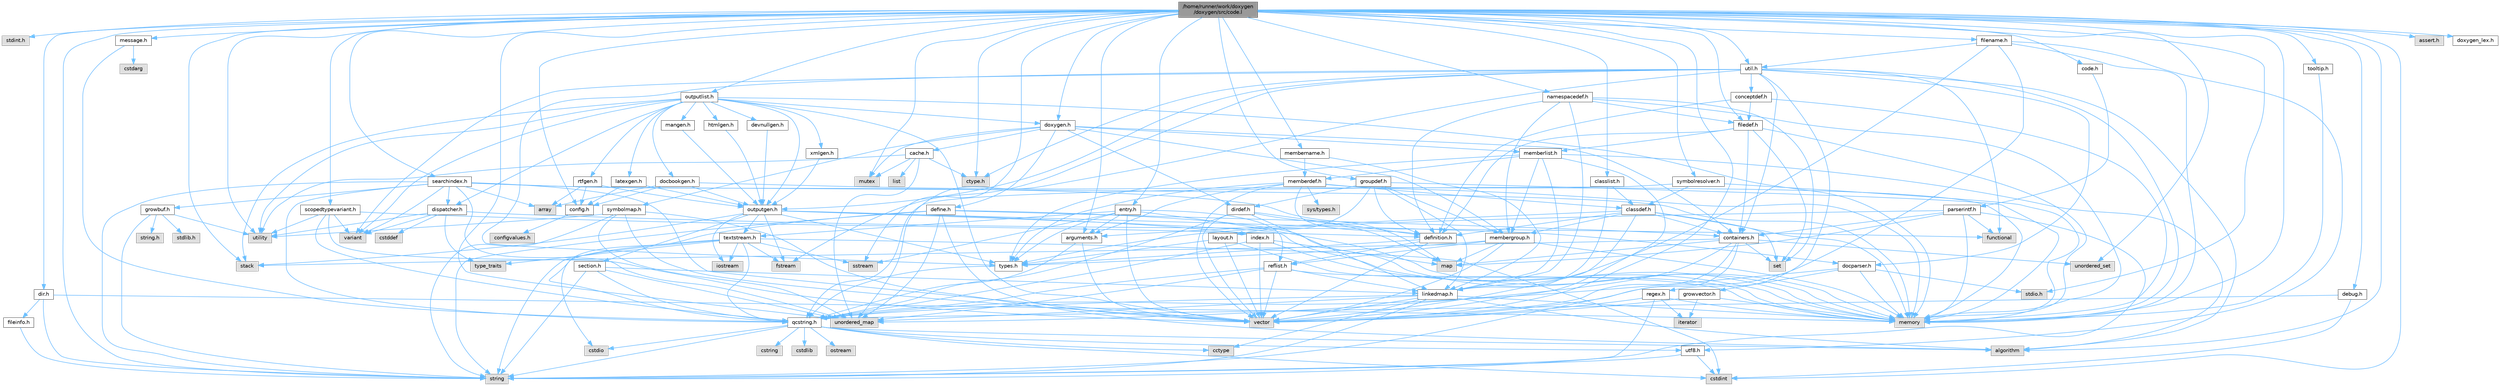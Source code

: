 digraph "/home/runner/work/doxygen/doxygen/src/code.l"
{
 // INTERACTIVE_SVG=YES
 // LATEX_PDF_SIZE
  bgcolor="transparent";
  edge [fontname=Helvetica,fontsize=10,labelfontname=Helvetica,labelfontsize=10];
  node [fontname=Helvetica,fontsize=10,shape=box,height=0.2,width=0.4];
  Node1 [id="Node000001",label="/home/runner/work/doxygen\l/doxygen/src/code.l",height=0.2,width=0.4,color="gray40", fillcolor="grey60", style="filled", fontcolor="black",tooltip=" "];
  Node1 -> Node2 [id="edge1_Node000001_Node000002",color="steelblue1",style="solid",tooltip=" "];
  Node2 [id="Node000002",label="stdint.h",height=0.2,width=0.4,color="grey60", fillcolor="#E0E0E0", style="filled",tooltip=" "];
  Node1 -> Node3 [id="edge2_Node000001_Node000003",color="steelblue1",style="solid",tooltip=" "];
  Node3 [id="Node000003",label="utility",height=0.2,width=0.4,color="grey60", fillcolor="#E0E0E0", style="filled",tooltip=" "];
  Node1 -> Node4 [id="edge3_Node000001_Node000004",color="steelblue1",style="solid",tooltip=" "];
  Node4 [id="Node000004",label="memory",height=0.2,width=0.4,color="grey60", fillcolor="#E0E0E0", style="filled",tooltip=" "];
  Node1 -> Node5 [id="edge4_Node000001_Node000005",color="steelblue1",style="solid",tooltip=" "];
  Node5 [id="Node000005",label="algorithm",height=0.2,width=0.4,color="grey60", fillcolor="#E0E0E0", style="filled",tooltip=" "];
  Node1 -> Node6 [id="edge5_Node000001_Node000006",color="steelblue1",style="solid",tooltip=" "];
  Node6 [id="Node000006",label="unordered_map",height=0.2,width=0.4,color="grey60", fillcolor="#E0E0E0", style="filled",tooltip=" "];
  Node1 -> Node7 [id="edge6_Node000001_Node000007",color="steelblue1",style="solid",tooltip=" "];
  Node7 [id="Node000007",label="unordered_set",height=0.2,width=0.4,color="grey60", fillcolor="#E0E0E0", style="filled",tooltip=" "];
  Node1 -> Node8 [id="edge7_Node000001_Node000008",color="steelblue1",style="solid",tooltip=" "];
  Node8 [id="Node000008",label="stack",height=0.2,width=0.4,color="grey60", fillcolor="#E0E0E0", style="filled",tooltip=" "];
  Node1 -> Node9 [id="edge8_Node000001_Node000009",color="steelblue1",style="solid",tooltip=" "];
  Node9 [id="Node000009",label="vector",height=0.2,width=0.4,color="grey60", fillcolor="#E0E0E0", style="filled",tooltip=" "];
  Node1 -> Node10 [id="edge9_Node000001_Node000010",color="steelblue1",style="solid",tooltip=" "];
  Node10 [id="Node000010",label="string",height=0.2,width=0.4,color="grey60", fillcolor="#E0E0E0", style="filled",tooltip=" "];
  Node1 -> Node11 [id="edge10_Node000001_Node000011",color="steelblue1",style="solid",tooltip=" "];
  Node11 [id="Node000011",label="mutex",height=0.2,width=0.4,color="grey60", fillcolor="#E0E0E0", style="filled",tooltip=" "];
  Node1 -> Node12 [id="edge11_Node000001_Node000012",color="steelblue1",style="solid",tooltip=" "];
  Node12 [id="Node000012",label="sstream",height=0.2,width=0.4,color="grey60", fillcolor="#E0E0E0", style="filled",tooltip=" "];
  Node1 -> Node13 [id="edge12_Node000001_Node000013",color="steelblue1",style="solid",tooltip=" "];
  Node13 [id="Node000013",label="cstdint",height=0.2,width=0.4,color="grey60", fillcolor="#E0E0E0", style="filled",tooltip=" "];
  Node1 -> Node14 [id="edge13_Node000001_Node000014",color="steelblue1",style="solid",tooltip=" "];
  Node14 [id="Node000014",label="stdio.h",height=0.2,width=0.4,color="grey60", fillcolor="#E0E0E0", style="filled",tooltip=" "];
  Node1 -> Node15 [id="edge14_Node000001_Node000015",color="steelblue1",style="solid",tooltip=" "];
  Node15 [id="Node000015",label="assert.h",height=0.2,width=0.4,color="grey60", fillcolor="#E0E0E0", style="filled",tooltip=" "];
  Node1 -> Node16 [id="edge15_Node000001_Node000016",color="steelblue1",style="solid",tooltip=" "];
  Node16 [id="Node000016",label="ctype.h",height=0.2,width=0.4,color="grey60", fillcolor="#E0E0E0", style="filled",tooltip=" "];
  Node1 -> Node17 [id="edge16_Node000001_Node000017",color="steelblue1",style="solid",tooltip=" "];
  Node17 [id="Node000017",label="code.h",height=0.2,width=0.4,color="grey40", fillcolor="white", style="filled",URL="$dd/dd8/code_8h.html",tooltip=" "];
  Node17 -> Node18 [id="edge17_Node000017_Node000018",color="steelblue1",style="solid",tooltip=" "];
  Node18 [id="Node000018",label="parserintf.h",height=0.2,width=0.4,color="grey40", fillcolor="white", style="filled",URL="$da/d55/parserintf_8h.html",tooltip=" "];
  Node18 -> Node19 [id="edge18_Node000018_Node000019",color="steelblue1",style="solid",tooltip=" "];
  Node19 [id="Node000019",label="functional",height=0.2,width=0.4,color="grey60", fillcolor="#E0E0E0", style="filled",tooltip=" "];
  Node18 -> Node4 [id="edge19_Node000018_Node000004",color="steelblue1",style="solid",tooltip=" "];
  Node18 -> Node20 [id="edge20_Node000018_Node000020",color="steelblue1",style="solid",tooltip=" "];
  Node20 [id="Node000020",label="map",height=0.2,width=0.4,color="grey60", fillcolor="#E0E0E0", style="filled",tooltip=" "];
  Node18 -> Node10 [id="edge21_Node000018_Node000010",color="steelblue1",style="solid",tooltip=" "];
  Node18 -> Node21 [id="edge22_Node000018_Node000021",color="steelblue1",style="solid",tooltip=" "];
  Node21 [id="Node000021",label="types.h",height=0.2,width=0.4,color="grey40", fillcolor="white", style="filled",URL="$d9/d49/types_8h.html",tooltip="This file contains a number of basic enums and types."];
  Node21 -> Node22 [id="edge23_Node000021_Node000022",color="steelblue1",style="solid",tooltip=" "];
  Node22 [id="Node000022",label="qcstring.h",height=0.2,width=0.4,color="grey40", fillcolor="white", style="filled",URL="$d7/d5c/qcstring_8h.html",tooltip=" "];
  Node22 -> Node10 [id="edge24_Node000022_Node000010",color="steelblue1",style="solid",tooltip=" "];
  Node22 -> Node5 [id="edge25_Node000022_Node000005",color="steelblue1",style="solid",tooltip=" "];
  Node22 -> Node23 [id="edge26_Node000022_Node000023",color="steelblue1",style="solid",tooltip=" "];
  Node23 [id="Node000023",label="cctype",height=0.2,width=0.4,color="grey60", fillcolor="#E0E0E0", style="filled",tooltip=" "];
  Node22 -> Node24 [id="edge27_Node000022_Node000024",color="steelblue1",style="solid",tooltip=" "];
  Node24 [id="Node000024",label="cstring",height=0.2,width=0.4,color="grey60", fillcolor="#E0E0E0", style="filled",tooltip=" "];
  Node22 -> Node25 [id="edge28_Node000022_Node000025",color="steelblue1",style="solid",tooltip=" "];
  Node25 [id="Node000025",label="cstdio",height=0.2,width=0.4,color="grey60", fillcolor="#E0E0E0", style="filled",tooltip=" "];
  Node22 -> Node26 [id="edge29_Node000022_Node000026",color="steelblue1",style="solid",tooltip=" "];
  Node26 [id="Node000026",label="cstdlib",height=0.2,width=0.4,color="grey60", fillcolor="#E0E0E0", style="filled",tooltip=" "];
  Node22 -> Node13 [id="edge30_Node000022_Node000013",color="steelblue1",style="solid",tooltip=" "];
  Node22 -> Node27 [id="edge31_Node000022_Node000027",color="steelblue1",style="solid",tooltip=" "];
  Node27 [id="Node000027",label="ostream",height=0.2,width=0.4,color="grey60", fillcolor="#E0E0E0", style="filled",tooltip=" "];
  Node22 -> Node28 [id="edge32_Node000022_Node000028",color="steelblue1",style="solid",tooltip=" "];
  Node28 [id="Node000028",label="utf8.h",height=0.2,width=0.4,color="grey40", fillcolor="white", style="filled",URL="$db/d7c/utf8_8h.html",tooltip="Various UTF8 related helper functions."];
  Node28 -> Node13 [id="edge33_Node000028_Node000013",color="steelblue1",style="solid",tooltip=" "];
  Node28 -> Node10 [id="edge34_Node000028_Node000010",color="steelblue1",style="solid",tooltip=" "];
  Node18 -> Node29 [id="edge35_Node000018_Node000029",color="steelblue1",style="solid",tooltip=" "];
  Node29 [id="Node000029",label="containers.h",height=0.2,width=0.4,color="grey40", fillcolor="white", style="filled",URL="$d5/d75/containers_8h.html",tooltip=" "];
  Node29 -> Node9 [id="edge36_Node000029_Node000009",color="steelblue1",style="solid",tooltip=" "];
  Node29 -> Node10 [id="edge37_Node000029_Node000010",color="steelblue1",style="solid",tooltip=" "];
  Node29 -> Node30 [id="edge38_Node000029_Node000030",color="steelblue1",style="solid",tooltip=" "];
  Node30 [id="Node000030",label="set",height=0.2,width=0.4,color="grey60", fillcolor="#E0E0E0", style="filled",tooltip=" "];
  Node29 -> Node20 [id="edge39_Node000029_Node000020",color="steelblue1",style="solid",tooltip=" "];
  Node29 -> Node7 [id="edge40_Node000029_Node000007",color="steelblue1",style="solid",tooltip=" "];
  Node29 -> Node6 [id="edge41_Node000029_Node000006",color="steelblue1",style="solid",tooltip=" "];
  Node29 -> Node8 [id="edge42_Node000029_Node000008",color="steelblue1",style="solid",tooltip=" "];
  Node1 -> Node31 [id="edge43_Node000001_Node000031",color="steelblue1",style="solid",tooltip=" "];
  Node31 [id="Node000031",label="entry.h",height=0.2,width=0.4,color="grey40", fillcolor="white", style="filled",URL="$d1/dc6/entry_8h.html",tooltip=" "];
  Node31 -> Node9 [id="edge44_Node000031_Node000009",color="steelblue1",style="solid",tooltip=" "];
  Node31 -> Node4 [id="edge45_Node000031_Node000004",color="steelblue1",style="solid",tooltip=" "];
  Node31 -> Node12 [id="edge46_Node000031_Node000012",color="steelblue1",style="solid",tooltip=" "];
  Node31 -> Node21 [id="edge47_Node000031_Node000021",color="steelblue1",style="solid",tooltip=" "];
  Node31 -> Node32 [id="edge48_Node000031_Node000032",color="steelblue1",style="solid",tooltip=" "];
  Node32 [id="Node000032",label="arguments.h",height=0.2,width=0.4,color="grey40", fillcolor="white", style="filled",URL="$df/d9b/arguments_8h.html",tooltip=" "];
  Node32 -> Node9 [id="edge49_Node000032_Node000009",color="steelblue1",style="solid",tooltip=" "];
  Node32 -> Node22 [id="edge50_Node000032_Node000022",color="steelblue1",style="solid",tooltip=" "];
  Node31 -> Node33 [id="edge51_Node000031_Node000033",color="steelblue1",style="solid",tooltip=" "];
  Node33 [id="Node000033",label="reflist.h",height=0.2,width=0.4,color="grey40", fillcolor="white", style="filled",URL="$d1/d02/reflist_8h.html",tooltip=" "];
  Node33 -> Node9 [id="edge52_Node000033_Node000009",color="steelblue1",style="solid",tooltip=" "];
  Node33 -> Node6 [id="edge53_Node000033_Node000006",color="steelblue1",style="solid",tooltip=" "];
  Node33 -> Node4 [id="edge54_Node000033_Node000004",color="steelblue1",style="solid",tooltip=" "];
  Node33 -> Node22 [id="edge55_Node000033_Node000022",color="steelblue1",style="solid",tooltip=" "];
  Node33 -> Node34 [id="edge56_Node000033_Node000034",color="steelblue1",style="solid",tooltip=" "];
  Node34 [id="Node000034",label="linkedmap.h",height=0.2,width=0.4,color="grey40", fillcolor="white", style="filled",URL="$da/de1/linkedmap_8h.html",tooltip=" "];
  Node34 -> Node6 [id="edge57_Node000034_Node000006",color="steelblue1",style="solid",tooltip=" "];
  Node34 -> Node9 [id="edge58_Node000034_Node000009",color="steelblue1",style="solid",tooltip=" "];
  Node34 -> Node4 [id="edge59_Node000034_Node000004",color="steelblue1",style="solid",tooltip=" "];
  Node34 -> Node10 [id="edge60_Node000034_Node000010",color="steelblue1",style="solid",tooltip=" "];
  Node34 -> Node5 [id="edge61_Node000034_Node000005",color="steelblue1",style="solid",tooltip=" "];
  Node34 -> Node23 [id="edge62_Node000034_Node000023",color="steelblue1",style="solid",tooltip=" "];
  Node34 -> Node22 [id="edge63_Node000034_Node000022",color="steelblue1",style="solid",tooltip=" "];
  Node31 -> Node35 [id="edge64_Node000031_Node000035",color="steelblue1",style="solid",tooltip=" "];
  Node35 [id="Node000035",label="textstream.h",height=0.2,width=0.4,color="grey40", fillcolor="white", style="filled",URL="$d4/d7d/textstream_8h.html",tooltip=" "];
  Node35 -> Node10 [id="edge65_Node000035_Node000010",color="steelblue1",style="solid",tooltip=" "];
  Node35 -> Node36 [id="edge66_Node000035_Node000036",color="steelblue1",style="solid",tooltip=" "];
  Node36 [id="Node000036",label="iostream",height=0.2,width=0.4,color="grey60", fillcolor="#E0E0E0", style="filled",tooltip=" "];
  Node35 -> Node12 [id="edge67_Node000035_Node000012",color="steelblue1",style="solid",tooltip=" "];
  Node35 -> Node13 [id="edge68_Node000035_Node000013",color="steelblue1",style="solid",tooltip=" "];
  Node35 -> Node25 [id="edge69_Node000035_Node000025",color="steelblue1",style="solid",tooltip=" "];
  Node35 -> Node37 [id="edge70_Node000035_Node000037",color="steelblue1",style="solid",tooltip=" "];
  Node37 [id="Node000037",label="fstream",height=0.2,width=0.4,color="grey60", fillcolor="#E0E0E0", style="filled",tooltip=" "];
  Node35 -> Node38 [id="edge71_Node000035_Node000038",color="steelblue1",style="solid",tooltip=" "];
  Node38 [id="Node000038",label="type_traits",height=0.2,width=0.4,color="grey60", fillcolor="#E0E0E0", style="filled",tooltip=" "];
  Node35 -> Node22 [id="edge72_Node000035_Node000022",color="steelblue1",style="solid",tooltip=" "];
  Node1 -> Node39 [id="edge73_Node000001_Node000039",color="steelblue1",style="solid",tooltip=" "];
  Node39 [id="Node000039",label="doxygen.h",height=0.2,width=0.4,color="grey40", fillcolor="white", style="filled",URL="$d1/da1/doxygen_8h.html",tooltip=" "];
  Node39 -> Node11 [id="edge74_Node000039_Node000011",color="steelblue1",style="solid",tooltip=" "];
  Node39 -> Node29 [id="edge75_Node000039_Node000029",color="steelblue1",style="solid",tooltip=" "];
  Node39 -> Node40 [id="edge76_Node000039_Node000040",color="steelblue1",style="solid",tooltip=" "];
  Node40 [id="Node000040",label="membergroup.h",height=0.2,width=0.4,color="grey40", fillcolor="white", style="filled",URL="$d9/d11/membergroup_8h.html",tooltip=" "];
  Node40 -> Node9 [id="edge77_Node000040_Node000009",color="steelblue1",style="solid",tooltip=" "];
  Node40 -> Node20 [id="edge78_Node000040_Node000020",color="steelblue1",style="solid",tooltip=" "];
  Node40 -> Node4 [id="edge79_Node000040_Node000004",color="steelblue1",style="solid",tooltip=" "];
  Node40 -> Node21 [id="edge80_Node000040_Node000021",color="steelblue1",style="solid",tooltip=" "];
  Node40 -> Node33 [id="edge81_Node000040_Node000033",color="steelblue1",style="solid",tooltip=" "];
  Node39 -> Node41 [id="edge82_Node000039_Node000041",color="steelblue1",style="solid",tooltip=" "];
  Node41 [id="Node000041",label="dirdef.h",height=0.2,width=0.4,color="grey40", fillcolor="white", style="filled",URL="$d6/d15/dirdef_8h.html",tooltip=" "];
  Node41 -> Node9 [id="edge83_Node000041_Node000009",color="steelblue1",style="solid",tooltip=" "];
  Node41 -> Node20 [id="edge84_Node000041_Node000020",color="steelblue1",style="solid",tooltip=" "];
  Node41 -> Node22 [id="edge85_Node000041_Node000022",color="steelblue1",style="solid",tooltip=" "];
  Node41 -> Node34 [id="edge86_Node000041_Node000034",color="steelblue1",style="solid",tooltip=" "];
  Node41 -> Node42 [id="edge87_Node000041_Node000042",color="steelblue1",style="solid",tooltip=" "];
  Node42 [id="Node000042",label="definition.h",height=0.2,width=0.4,color="grey40", fillcolor="white", style="filled",URL="$df/da1/definition_8h.html",tooltip=" "];
  Node42 -> Node9 [id="edge88_Node000042_Node000009",color="steelblue1",style="solid",tooltip=" "];
  Node42 -> Node21 [id="edge89_Node000042_Node000021",color="steelblue1",style="solid",tooltip=" "];
  Node42 -> Node33 [id="edge90_Node000042_Node000033",color="steelblue1",style="solid",tooltip=" "];
  Node39 -> Node43 [id="edge91_Node000039_Node000043",color="steelblue1",style="solid",tooltip=" "];
  Node43 [id="Node000043",label="memberlist.h",height=0.2,width=0.4,color="grey40", fillcolor="white", style="filled",URL="$dd/d78/memberlist_8h.html",tooltip=" "];
  Node43 -> Node9 [id="edge92_Node000043_Node000009",color="steelblue1",style="solid",tooltip=" "];
  Node43 -> Node5 [id="edge93_Node000043_Node000005",color="steelblue1",style="solid",tooltip=" "];
  Node43 -> Node44 [id="edge94_Node000043_Node000044",color="steelblue1",style="solid",tooltip=" "];
  Node44 [id="Node000044",label="memberdef.h",height=0.2,width=0.4,color="grey40", fillcolor="white", style="filled",URL="$d4/d46/memberdef_8h.html",tooltip=" "];
  Node44 -> Node9 [id="edge95_Node000044_Node000009",color="steelblue1",style="solid",tooltip=" "];
  Node44 -> Node4 [id="edge96_Node000044_Node000004",color="steelblue1",style="solid",tooltip=" "];
  Node44 -> Node45 [id="edge97_Node000044_Node000045",color="steelblue1",style="solid",tooltip=" "];
  Node45 [id="Node000045",label="sys/types.h",height=0.2,width=0.4,color="grey60", fillcolor="#E0E0E0", style="filled",tooltip=" "];
  Node44 -> Node21 [id="edge98_Node000044_Node000021",color="steelblue1",style="solid",tooltip=" "];
  Node44 -> Node42 [id="edge99_Node000044_Node000042",color="steelblue1",style="solid",tooltip=" "];
  Node44 -> Node32 [id="edge100_Node000044_Node000032",color="steelblue1",style="solid",tooltip=" "];
  Node44 -> Node46 [id="edge101_Node000044_Node000046",color="steelblue1",style="solid",tooltip=" "];
  Node46 [id="Node000046",label="classdef.h",height=0.2,width=0.4,color="grey40", fillcolor="white", style="filled",URL="$d1/da6/classdef_8h.html",tooltip=" "];
  Node46 -> Node4 [id="edge102_Node000046_Node000004",color="steelblue1",style="solid",tooltip=" "];
  Node46 -> Node9 [id="edge103_Node000046_Node000009",color="steelblue1",style="solid",tooltip=" "];
  Node46 -> Node30 [id="edge104_Node000046_Node000030",color="steelblue1",style="solid",tooltip=" "];
  Node46 -> Node29 [id="edge105_Node000046_Node000029",color="steelblue1",style="solid",tooltip=" "];
  Node46 -> Node42 [id="edge106_Node000046_Node000042",color="steelblue1",style="solid",tooltip=" "];
  Node46 -> Node32 [id="edge107_Node000046_Node000032",color="steelblue1",style="solid",tooltip=" "];
  Node46 -> Node40 [id="edge108_Node000046_Node000040",color="steelblue1",style="solid",tooltip=" "];
  Node43 -> Node34 [id="edge109_Node000043_Node000034",color="steelblue1",style="solid",tooltip=" "];
  Node43 -> Node21 [id="edge110_Node000043_Node000021",color="steelblue1",style="solid",tooltip=" "];
  Node43 -> Node40 [id="edge111_Node000043_Node000040",color="steelblue1",style="solid",tooltip=" "];
  Node39 -> Node47 [id="edge112_Node000039_Node000047",color="steelblue1",style="solid",tooltip=" "];
  Node47 [id="Node000047",label="define.h",height=0.2,width=0.4,color="grey40", fillcolor="white", style="filled",URL="$df/d67/define_8h.html",tooltip=" "];
  Node47 -> Node9 [id="edge113_Node000047_Node000009",color="steelblue1",style="solid",tooltip=" "];
  Node47 -> Node4 [id="edge114_Node000047_Node000004",color="steelblue1",style="solid",tooltip=" "];
  Node47 -> Node10 [id="edge115_Node000047_Node000010",color="steelblue1",style="solid",tooltip=" "];
  Node47 -> Node6 [id="edge116_Node000047_Node000006",color="steelblue1",style="solid",tooltip=" "];
  Node47 -> Node22 [id="edge117_Node000047_Node000022",color="steelblue1",style="solid",tooltip=" "];
  Node47 -> Node29 [id="edge118_Node000047_Node000029",color="steelblue1",style="solid",tooltip=" "];
  Node39 -> Node48 [id="edge119_Node000039_Node000048",color="steelblue1",style="solid",tooltip=" "];
  Node48 [id="Node000048",label="cache.h",height=0.2,width=0.4,color="grey40", fillcolor="white", style="filled",URL="$d3/d26/cache_8h.html",tooltip=" "];
  Node48 -> Node49 [id="edge120_Node000048_Node000049",color="steelblue1",style="solid",tooltip=" "];
  Node49 [id="Node000049",label="list",height=0.2,width=0.4,color="grey60", fillcolor="#E0E0E0", style="filled",tooltip=" "];
  Node48 -> Node6 [id="edge121_Node000048_Node000006",color="steelblue1",style="solid",tooltip=" "];
  Node48 -> Node11 [id="edge122_Node000048_Node000011",color="steelblue1",style="solid",tooltip=" "];
  Node48 -> Node3 [id="edge123_Node000048_Node000003",color="steelblue1",style="solid",tooltip=" "];
  Node48 -> Node16 [id="edge124_Node000048_Node000016",color="steelblue1",style="solid",tooltip=" "];
  Node39 -> Node50 [id="edge125_Node000039_Node000050",color="steelblue1",style="solid",tooltip=" "];
  Node50 [id="Node000050",label="symbolmap.h",height=0.2,width=0.4,color="grey40", fillcolor="white", style="filled",URL="$d7/ddd/symbolmap_8h.html",tooltip=" "];
  Node50 -> Node5 [id="edge126_Node000050_Node000005",color="steelblue1",style="solid",tooltip=" "];
  Node50 -> Node6 [id="edge127_Node000050_Node000006",color="steelblue1",style="solid",tooltip=" "];
  Node50 -> Node9 [id="edge128_Node000050_Node000009",color="steelblue1",style="solid",tooltip=" "];
  Node50 -> Node10 [id="edge129_Node000050_Node000010",color="steelblue1",style="solid",tooltip=" "];
  Node50 -> Node3 [id="edge130_Node000050_Node000003",color="steelblue1",style="solid",tooltip=" "];
  Node1 -> Node51 [id="edge131_Node000001_Node000051",color="steelblue1",style="solid",tooltip=" "];
  Node51 [id="Node000051",label="message.h",height=0.2,width=0.4,color="grey40", fillcolor="white", style="filled",URL="$d2/d0d/message_8h.html",tooltip=" "];
  Node51 -> Node52 [id="edge132_Node000051_Node000052",color="steelblue1",style="solid",tooltip=" "];
  Node52 [id="Node000052",label="cstdarg",height=0.2,width=0.4,color="grey60", fillcolor="#E0E0E0", style="filled",tooltip=" "];
  Node51 -> Node22 [id="edge133_Node000051_Node000022",color="steelblue1",style="solid",tooltip=" "];
  Node1 -> Node53 [id="edge134_Node000001_Node000053",color="steelblue1",style="solid",tooltip=" "];
  Node53 [id="Node000053",label="outputlist.h",height=0.2,width=0.4,color="grey40", fillcolor="white", style="filled",URL="$d2/db9/outputlist_8h.html",tooltip=" "];
  Node53 -> Node3 [id="edge135_Node000053_Node000003",color="steelblue1",style="solid",tooltip=" "];
  Node53 -> Node9 [id="edge136_Node000053_Node000009",color="steelblue1",style="solid",tooltip=" "];
  Node53 -> Node4 [id="edge137_Node000053_Node000004",color="steelblue1",style="solid",tooltip=" "];
  Node53 -> Node54 [id="edge138_Node000053_Node000054",color="steelblue1",style="solid",tooltip=" "];
  Node54 [id="Node000054",label="variant",height=0.2,width=0.4,color="grey60", fillcolor="#E0E0E0", style="filled",tooltip=" "];
  Node53 -> Node8 [id="edge139_Node000053_Node000008",color="steelblue1",style="solid",tooltip=" "];
  Node53 -> Node55 [id="edge140_Node000053_Node000055",color="steelblue1",style="solid",tooltip=" "];
  Node55 [id="Node000055",label="outputgen.h",height=0.2,width=0.4,color="grey40", fillcolor="white", style="filled",URL="$df/d06/outputgen_8h.html",tooltip=" "];
  Node55 -> Node4 [id="edge141_Node000055_Node000004",color="steelblue1",style="solid",tooltip=" "];
  Node55 -> Node8 [id="edge142_Node000055_Node000008",color="steelblue1",style="solid",tooltip=" "];
  Node55 -> Node36 [id="edge143_Node000055_Node000036",color="steelblue1",style="solid",tooltip=" "];
  Node55 -> Node37 [id="edge144_Node000055_Node000037",color="steelblue1",style="solid",tooltip=" "];
  Node55 -> Node21 [id="edge145_Node000055_Node000021",color="steelblue1",style="solid",tooltip=" "];
  Node55 -> Node56 [id="edge146_Node000055_Node000056",color="steelblue1",style="solid",tooltip=" "];
  Node56 [id="Node000056",label="index.h",height=0.2,width=0.4,color="grey40", fillcolor="white", style="filled",URL="$d1/db5/index_8h.html",tooltip=" "];
  Node56 -> Node4 [id="edge147_Node000056_Node000004",color="steelblue1",style="solid",tooltip=" "];
  Node56 -> Node9 [id="edge148_Node000056_Node000009",color="steelblue1",style="solid",tooltip=" "];
  Node56 -> Node20 [id="edge149_Node000056_Node000020",color="steelblue1",style="solid",tooltip=" "];
  Node56 -> Node22 [id="edge150_Node000056_Node000022",color="steelblue1",style="solid",tooltip=" "];
  Node55 -> Node57 [id="edge151_Node000055_Node000057",color="steelblue1",style="solid",tooltip=" "];
  Node57 [id="Node000057",label="section.h",height=0.2,width=0.4,color="grey40", fillcolor="white", style="filled",URL="$d1/d2a/section_8h.html",tooltip=" "];
  Node57 -> Node10 [id="edge152_Node000057_Node000010",color="steelblue1",style="solid",tooltip=" "];
  Node57 -> Node6 [id="edge153_Node000057_Node000006",color="steelblue1",style="solid",tooltip=" "];
  Node57 -> Node22 [id="edge154_Node000057_Node000022",color="steelblue1",style="solid",tooltip=" "];
  Node57 -> Node34 [id="edge155_Node000057_Node000034",color="steelblue1",style="solid",tooltip=" "];
  Node55 -> Node35 [id="edge156_Node000055_Node000035",color="steelblue1",style="solid",tooltip=" "];
  Node55 -> Node58 [id="edge157_Node000055_Node000058",color="steelblue1",style="solid",tooltip=" "];
  Node58 [id="Node000058",label="docparser.h",height=0.2,width=0.4,color="grey40", fillcolor="white", style="filled",URL="$de/d9c/docparser_8h.html",tooltip=" "];
  Node58 -> Node14 [id="edge158_Node000058_Node000014",color="steelblue1",style="solid",tooltip=" "];
  Node58 -> Node4 [id="edge159_Node000058_Node000004",color="steelblue1",style="solid",tooltip=" "];
  Node58 -> Node22 [id="edge160_Node000058_Node000022",color="steelblue1",style="solid",tooltip=" "];
  Node58 -> Node59 [id="edge161_Node000058_Node000059",color="steelblue1",style="solid",tooltip=" "];
  Node59 [id="Node000059",label="growvector.h",height=0.2,width=0.4,color="grey40", fillcolor="white", style="filled",URL="$d7/d50/growvector_8h.html",tooltip=" "];
  Node59 -> Node9 [id="edge162_Node000059_Node000009",color="steelblue1",style="solid",tooltip=" "];
  Node59 -> Node4 [id="edge163_Node000059_Node000004",color="steelblue1",style="solid",tooltip=" "];
  Node59 -> Node60 [id="edge164_Node000059_Node000060",color="steelblue1",style="solid",tooltip=" "];
  Node60 [id="Node000060",label="iterator",height=0.2,width=0.4,color="grey60", fillcolor="#E0E0E0", style="filled",tooltip=" "];
  Node53 -> Node39 [id="edge165_Node000053_Node000039",color="steelblue1",style="solid",tooltip=" "];
  Node53 -> Node61 [id="edge166_Node000053_Node000061",color="steelblue1",style="solid",tooltip=" "];
  Node61 [id="Node000061",label="dispatcher.h",height=0.2,width=0.4,color="grey40", fillcolor="white", style="filled",URL="$da/d73/dispatcher_8h.html",tooltip=" "];
  Node61 -> Node62 [id="edge167_Node000061_Node000062",color="steelblue1",style="solid",tooltip=" "];
  Node62 [id="Node000062",label="cstddef",height=0.2,width=0.4,color="grey60", fillcolor="#E0E0E0", style="filled",tooltip=" "];
  Node61 -> Node3 [id="edge168_Node000061_Node000003",color="steelblue1",style="solid",tooltip=" "];
  Node61 -> Node19 [id="edge169_Node000061_Node000019",color="steelblue1",style="solid",tooltip=" "];
  Node61 -> Node54 [id="edge170_Node000061_Node000054",color="steelblue1",style="solid",tooltip=" "];
  Node61 -> Node38 [id="edge171_Node000061_Node000038",color="steelblue1",style="solid",tooltip=" "];
  Node53 -> Node63 [id="edge172_Node000053_Node000063",color="steelblue1",style="solid",tooltip=" "];
  Node63 [id="Node000063",label="htmlgen.h",height=0.2,width=0.4,color="grey40", fillcolor="white", style="filled",URL="$d8/d56/htmlgen_8h.html",tooltip=" "];
  Node63 -> Node55 [id="edge173_Node000063_Node000055",color="steelblue1",style="solid",tooltip=" "];
  Node53 -> Node64 [id="edge174_Node000053_Node000064",color="steelblue1",style="solid",tooltip=" "];
  Node64 [id="Node000064",label="latexgen.h",height=0.2,width=0.4,color="grey40", fillcolor="white", style="filled",URL="$d6/d9c/latexgen_8h.html",tooltip=" "];
  Node64 -> Node65 [id="edge175_Node000064_Node000065",color="steelblue1",style="solid",tooltip=" "];
  Node65 [id="Node000065",label="config.h",height=0.2,width=0.4,color="grey40", fillcolor="white", style="filled",URL="$db/d16/config_8h.html",tooltip=" "];
  Node65 -> Node66 [id="edge176_Node000065_Node000066",color="steelblue1",style="solid",tooltip=" "];
  Node66 [id="Node000066",label="configvalues.h",height=0.2,width=0.4,color="grey60", fillcolor="#E0E0E0", style="filled",tooltip=" "];
  Node64 -> Node55 [id="edge177_Node000064_Node000055",color="steelblue1",style="solid",tooltip=" "];
  Node53 -> Node67 [id="edge178_Node000053_Node000067",color="steelblue1",style="solid",tooltip=" "];
  Node67 [id="Node000067",label="rtfgen.h",height=0.2,width=0.4,color="grey40", fillcolor="white", style="filled",URL="$d4/daa/rtfgen_8h.html",tooltip=" "];
  Node67 -> Node68 [id="edge179_Node000067_Node000068",color="steelblue1",style="solid",tooltip=" "];
  Node68 [id="Node000068",label="array",height=0.2,width=0.4,color="grey60", fillcolor="#E0E0E0", style="filled",tooltip=" "];
  Node67 -> Node65 [id="edge180_Node000067_Node000065",color="steelblue1",style="solid",tooltip=" "];
  Node67 -> Node55 [id="edge181_Node000067_Node000055",color="steelblue1",style="solid",tooltip=" "];
  Node53 -> Node69 [id="edge182_Node000053_Node000069",color="steelblue1",style="solid",tooltip=" "];
  Node69 [id="Node000069",label="mangen.h",height=0.2,width=0.4,color="grey40", fillcolor="white", style="filled",URL="$da/dc0/mangen_8h.html",tooltip=" "];
  Node69 -> Node55 [id="edge183_Node000069_Node000055",color="steelblue1",style="solid",tooltip=" "];
  Node53 -> Node70 [id="edge184_Node000053_Node000070",color="steelblue1",style="solid",tooltip=" "];
  Node70 [id="Node000070",label="docbookgen.h",height=0.2,width=0.4,color="grey40", fillcolor="white", style="filled",URL="$de/dea/docbookgen_8h.html",tooltip=" "];
  Node70 -> Node4 [id="edge185_Node000070_Node000004",color="steelblue1",style="solid",tooltip=" "];
  Node70 -> Node68 [id="edge186_Node000070_Node000068",color="steelblue1",style="solid",tooltip=" "];
  Node70 -> Node65 [id="edge187_Node000070_Node000065",color="steelblue1",style="solid",tooltip=" "];
  Node70 -> Node55 [id="edge188_Node000070_Node000055",color="steelblue1",style="solid",tooltip=" "];
  Node53 -> Node71 [id="edge189_Node000053_Node000071",color="steelblue1",style="solid",tooltip=" "];
  Node71 [id="Node000071",label="xmlgen.h",height=0.2,width=0.4,color="grey40", fillcolor="white", style="filled",URL="$d9/d67/xmlgen_8h.html",tooltip=" "];
  Node71 -> Node55 [id="edge190_Node000071_Node000055",color="steelblue1",style="solid",tooltip=" "];
  Node53 -> Node72 [id="edge191_Node000053_Node000072",color="steelblue1",style="solid",tooltip=" "];
  Node72 [id="Node000072",label="devnullgen.h",height=0.2,width=0.4,color="grey40", fillcolor="white", style="filled",URL="$d8/de5/devnullgen_8h.html",tooltip=" "];
  Node72 -> Node55 [id="edge192_Node000072_Node000055",color="steelblue1",style="solid",tooltip=" "];
  Node1 -> Node73 [id="edge193_Node000001_Node000073",color="steelblue1",style="solid",tooltip=" "];
  Node73 [id="Node000073",label="util.h",height=0.2,width=0.4,color="grey40", fillcolor="white", style="filled",URL="$d8/d3c/util_8h.html",tooltip="A bunch of utility functions."];
  Node73 -> Node4 [id="edge194_Node000073_Node000004",color="steelblue1",style="solid",tooltip=" "];
  Node73 -> Node6 [id="edge195_Node000073_Node000006",color="steelblue1",style="solid",tooltip=" "];
  Node73 -> Node5 [id="edge196_Node000073_Node000005",color="steelblue1",style="solid",tooltip=" "];
  Node73 -> Node19 [id="edge197_Node000073_Node000019",color="steelblue1",style="solid",tooltip=" "];
  Node73 -> Node37 [id="edge198_Node000073_Node000037",color="steelblue1",style="solid",tooltip=" "];
  Node73 -> Node54 [id="edge199_Node000073_Node000054",color="steelblue1",style="solid",tooltip=" "];
  Node73 -> Node16 [id="edge200_Node000073_Node000016",color="steelblue1",style="solid",tooltip=" "];
  Node73 -> Node21 [id="edge201_Node000073_Node000021",color="steelblue1",style="solid",tooltip=" "];
  Node73 -> Node58 [id="edge202_Node000073_Node000058",color="steelblue1",style="solid",tooltip=" "];
  Node73 -> Node29 [id="edge203_Node000073_Node000029",color="steelblue1",style="solid",tooltip=" "];
  Node73 -> Node55 [id="edge204_Node000073_Node000055",color="steelblue1",style="solid",tooltip=" "];
  Node73 -> Node74 [id="edge205_Node000073_Node000074",color="steelblue1",style="solid",tooltip=" "];
  Node74 [id="Node000074",label="regex.h",height=0.2,width=0.4,color="grey40", fillcolor="white", style="filled",URL="$d1/d21/regex_8h.html",tooltip=" "];
  Node74 -> Node4 [id="edge206_Node000074_Node000004",color="steelblue1",style="solid",tooltip=" "];
  Node74 -> Node10 [id="edge207_Node000074_Node000010",color="steelblue1",style="solid",tooltip=" "];
  Node74 -> Node9 [id="edge208_Node000074_Node000009",color="steelblue1",style="solid",tooltip=" "];
  Node74 -> Node60 [id="edge209_Node000074_Node000060",color="steelblue1",style="solid",tooltip=" "];
  Node73 -> Node75 [id="edge210_Node000073_Node000075",color="steelblue1",style="solid",tooltip=" "];
  Node75 [id="Node000075",label="conceptdef.h",height=0.2,width=0.4,color="grey40", fillcolor="white", style="filled",URL="$da/df1/conceptdef_8h.html",tooltip=" "];
  Node75 -> Node4 [id="edge211_Node000075_Node000004",color="steelblue1",style="solid",tooltip=" "];
  Node75 -> Node42 [id="edge212_Node000075_Node000042",color="steelblue1",style="solid",tooltip=" "];
  Node75 -> Node76 [id="edge213_Node000075_Node000076",color="steelblue1",style="solid",tooltip=" "];
  Node76 [id="Node000076",label="filedef.h",height=0.2,width=0.4,color="grey40", fillcolor="white", style="filled",URL="$d4/d3a/filedef_8h.html",tooltip=" "];
  Node76 -> Node4 [id="edge214_Node000076_Node000004",color="steelblue1",style="solid",tooltip=" "];
  Node76 -> Node30 [id="edge215_Node000076_Node000030",color="steelblue1",style="solid",tooltip=" "];
  Node76 -> Node42 [id="edge216_Node000076_Node000042",color="steelblue1",style="solid",tooltip=" "];
  Node76 -> Node43 [id="edge217_Node000076_Node000043",color="steelblue1",style="solid",tooltip=" "];
  Node76 -> Node29 [id="edge218_Node000076_Node000029",color="steelblue1",style="solid",tooltip=" "];
  Node1 -> Node77 [id="edge219_Node000001_Node000077",color="steelblue1",style="solid",tooltip=" "];
  Node77 [id="Node000077",label="membername.h",height=0.2,width=0.4,color="grey40", fillcolor="white", style="filled",URL="$d7/dfc/membername_8h.html",tooltip=" "];
  Node77 -> Node44 [id="edge220_Node000077_Node000044",color="steelblue1",style="solid",tooltip=" "];
  Node77 -> Node34 [id="edge221_Node000077_Node000034",color="steelblue1",style="solid",tooltip=" "];
  Node1 -> Node78 [id="edge222_Node000001_Node000078",color="steelblue1",style="solid",tooltip=" "];
  Node78 [id="Node000078",label="searchindex.h",height=0.2,width=0.4,color="grey40", fillcolor="white", style="filled",URL="$de/d07/searchindex_8h.html",tooltip="Web server based search engine."];
  Node78 -> Node4 [id="edge223_Node000078_Node000004",color="steelblue1",style="solid",tooltip=" "];
  Node78 -> Node9 [id="edge224_Node000078_Node000009",color="steelblue1",style="solid",tooltip=" "];
  Node78 -> Node20 [id="edge225_Node000078_Node000020",color="steelblue1",style="solid",tooltip=" "];
  Node78 -> Node6 [id="edge226_Node000078_Node000006",color="steelblue1",style="solid",tooltip=" "];
  Node78 -> Node10 [id="edge227_Node000078_Node000010",color="steelblue1",style="solid",tooltip=" "];
  Node78 -> Node68 [id="edge228_Node000078_Node000068",color="steelblue1",style="solid",tooltip=" "];
  Node78 -> Node54 [id="edge229_Node000078_Node000054",color="steelblue1",style="solid",tooltip=" "];
  Node78 -> Node22 [id="edge230_Node000078_Node000022",color="steelblue1",style="solid",tooltip=" "];
  Node78 -> Node79 [id="edge231_Node000078_Node000079",color="steelblue1",style="solid",tooltip=" "];
  Node79 [id="Node000079",label="growbuf.h",height=0.2,width=0.4,color="grey40", fillcolor="white", style="filled",URL="$dd/d72/growbuf_8h.html",tooltip=" "];
  Node79 -> Node3 [id="edge232_Node000079_Node000003",color="steelblue1",style="solid",tooltip=" "];
  Node79 -> Node80 [id="edge233_Node000079_Node000080",color="steelblue1",style="solid",tooltip=" "];
  Node80 [id="Node000080",label="stdlib.h",height=0.2,width=0.4,color="grey60", fillcolor="#E0E0E0", style="filled",tooltip=" "];
  Node79 -> Node81 [id="edge234_Node000079_Node000081",color="steelblue1",style="solid",tooltip=" "];
  Node81 [id="Node000081",label="string.h",height=0.2,width=0.4,color="grey60", fillcolor="#E0E0E0", style="filled",tooltip=" "];
  Node79 -> Node10 [id="edge235_Node000079_Node000010",color="steelblue1",style="solid",tooltip=" "];
  Node78 -> Node61 [id="edge236_Node000078_Node000061",color="steelblue1",style="solid",tooltip=" "];
  Node1 -> Node32 [id="edge237_Node000001_Node000032",color="steelblue1",style="solid",tooltip=" "];
  Node1 -> Node65 [id="edge238_Node000001_Node000065",color="steelblue1",style="solid",tooltip=" "];
  Node1 -> Node82 [id="edge239_Node000001_Node000082",color="steelblue1",style="solid",tooltip=" "];
  Node82 [id="Node000082",label="groupdef.h",height=0.2,width=0.4,color="grey40", fillcolor="white", style="filled",URL="$d1/de6/groupdef_8h.html",tooltip=" "];
  Node82 -> Node4 [id="edge240_Node000082_Node000004",color="steelblue1",style="solid",tooltip=" "];
  Node82 -> Node42 [id="edge241_Node000082_Node000042",color="steelblue1",style="solid",tooltip=" "];
  Node82 -> Node41 [id="edge242_Node000082_Node000041",color="steelblue1",style="solid",tooltip=" "];
  Node82 -> Node83 [id="edge243_Node000082_Node000083",color="steelblue1",style="solid",tooltip=" "];
  Node83 [id="Node000083",label="layout.h",height=0.2,width=0.4,color="grey40", fillcolor="white", style="filled",URL="$db/d51/layout_8h.html",tooltip=" "];
  Node83 -> Node4 [id="edge244_Node000083_Node000004",color="steelblue1",style="solid",tooltip=" "];
  Node83 -> Node9 [id="edge245_Node000083_Node000009",color="steelblue1",style="solid",tooltip=" "];
  Node83 -> Node21 [id="edge246_Node000083_Node000021",color="steelblue1",style="solid",tooltip=" "];
  Node82 -> Node40 [id="edge247_Node000082_Node000040",color="steelblue1",style="solid",tooltip=" "];
  Node82 -> Node34 [id="edge248_Node000082_Node000034",color="steelblue1",style="solid",tooltip=" "];
  Node1 -> Node84 [id="edge249_Node000001_Node000084",color="steelblue1",style="solid",tooltip=" "];
  Node84 [id="Node000084",label="classlist.h",height=0.2,width=0.4,color="grey40", fillcolor="white", style="filled",URL="$d2/df8/classlist_8h.html",tooltip=" "];
  Node84 -> Node34 [id="edge250_Node000084_Node000034",color="steelblue1",style="solid",tooltip=" "];
  Node84 -> Node46 [id="edge251_Node000084_Node000046",color="steelblue1",style="solid",tooltip=" "];
  Node1 -> Node76 [id="edge252_Node000001_Node000076",color="steelblue1",style="solid",tooltip=" "];
  Node1 -> Node85 [id="edge253_Node000001_Node000085",color="steelblue1",style="solid",tooltip=" "];
  Node85 [id="Node000085",label="filename.h",height=0.2,width=0.4,color="grey40", fillcolor="white", style="filled",URL="$dc/dd6/filename_8h.html",tooltip=" "];
  Node85 -> Node4 [id="edge254_Node000085_Node000004",color="steelblue1",style="solid",tooltip=" "];
  Node85 -> Node9 [id="edge255_Node000085_Node000009",color="steelblue1",style="solid",tooltip=" "];
  Node85 -> Node34 [id="edge256_Node000085_Node000034",color="steelblue1",style="solid",tooltip=" "];
  Node85 -> Node28 [id="edge257_Node000085_Node000028",color="steelblue1",style="solid",tooltip=" "];
  Node85 -> Node73 [id="edge258_Node000085_Node000073",color="steelblue1",style="solid",tooltip=" "];
  Node1 -> Node86 [id="edge259_Node000001_Node000086",color="steelblue1",style="solid",tooltip=" "];
  Node86 [id="Node000086",label="namespacedef.h",height=0.2,width=0.4,color="grey40", fillcolor="white", style="filled",URL="$d7/d97/namespacedef_8h.html",tooltip=" "];
  Node86 -> Node4 [id="edge260_Node000086_Node000004",color="steelblue1",style="solid",tooltip=" "];
  Node86 -> Node30 [id="edge261_Node000086_Node000030",color="steelblue1",style="solid",tooltip=" "];
  Node86 -> Node42 [id="edge262_Node000086_Node000042",color="steelblue1",style="solid",tooltip=" "];
  Node86 -> Node76 [id="edge263_Node000086_Node000076",color="steelblue1",style="solid",tooltip=" "];
  Node86 -> Node34 [id="edge264_Node000086_Node000034",color="steelblue1",style="solid",tooltip=" "];
  Node86 -> Node40 [id="edge265_Node000086_Node000040",color="steelblue1",style="solid",tooltip=" "];
  Node1 -> Node87 [id="edge266_Node000001_Node000087",color="steelblue1",style="solid",tooltip=" "];
  Node87 [id="Node000087",label="tooltip.h",height=0.2,width=0.4,color="grey40", fillcolor="white", style="filled",URL="$db/d83/tooltip_8h.html",tooltip=" "];
  Node87 -> Node4 [id="edge267_Node000087_Node000004",color="steelblue1",style="solid",tooltip=" "];
  Node1 -> Node88 [id="edge268_Node000001_Node000088",color="steelblue1",style="solid",tooltip=" "];
  Node88 [id="Node000088",label="scopedtypevariant.h",height=0.2,width=0.4,color="grey40", fillcolor="white", style="filled",URL="$d7/d7a/scopedtypevariant_8h.html",tooltip=" "];
  Node88 -> Node3 [id="edge269_Node000088_Node000003",color="steelblue1",style="solid",tooltip=" "];
  Node88 -> Node9 [id="edge270_Node000088_Node000009",color="steelblue1",style="solid",tooltip=" "];
  Node88 -> Node54 [id="edge271_Node000088_Node000054",color="steelblue1",style="solid",tooltip=" "];
  Node88 -> Node22 [id="edge272_Node000088_Node000022",color="steelblue1",style="solid",tooltip=" "];
  Node88 -> Node42 [id="edge273_Node000088_Node000042",color="steelblue1",style="solid",tooltip=" "];
  Node1 -> Node89 [id="edge274_Node000001_Node000089",color="steelblue1",style="solid",tooltip=" "];
  Node89 [id="Node000089",label="symbolresolver.h",height=0.2,width=0.4,color="grey40", fillcolor="white", style="filled",URL="$d9/db2/symbolresolver_8h.html",tooltip=" "];
  Node89 -> Node4 [id="edge275_Node000089_Node000004",color="steelblue1",style="solid",tooltip=" "];
  Node89 -> Node22 [id="edge276_Node000089_Node000022",color="steelblue1",style="solid",tooltip=" "];
  Node89 -> Node46 [id="edge277_Node000089_Node000046",color="steelblue1",style="solid",tooltip=" "];
  Node1 -> Node90 [id="edge278_Node000001_Node000090",color="steelblue1",style="solid",tooltip=" "];
  Node90 [id="Node000090",label="dir.h",height=0.2,width=0.4,color="grey40", fillcolor="white", style="filled",URL="$df/d9c/dir_8h.html",tooltip=" "];
  Node90 -> Node10 [id="edge279_Node000090_Node000010",color="steelblue1",style="solid",tooltip=" "];
  Node90 -> Node4 [id="edge280_Node000090_Node000004",color="steelblue1",style="solid",tooltip=" "];
  Node90 -> Node91 [id="edge281_Node000090_Node000091",color="steelblue1",style="solid",tooltip=" "];
  Node91 [id="Node000091",label="fileinfo.h",height=0.2,width=0.4,color="grey40", fillcolor="white", style="filled",URL="$df/d45/fileinfo_8h.html",tooltip=" "];
  Node91 -> Node10 [id="edge282_Node000091_Node000010",color="steelblue1",style="solid",tooltip=" "];
  Node1 -> Node92 [id="edge283_Node000001_Node000092",color="steelblue1",style="solid",tooltip=" "];
  Node92 [id="Node000092",label="debug.h",height=0.2,width=0.4,color="grey40", fillcolor="white", style="filled",URL="$db/d16/debug_8h.html",tooltip=" "];
  Node92 -> Node13 [id="edge284_Node000092_Node000013",color="steelblue1",style="solid",tooltip=" "];
  Node92 -> Node22 [id="edge285_Node000092_Node000022",color="steelblue1",style="solid",tooltip=" "];
  Node1 -> Node93 [id="edge286_Node000001_Node000093",color="steelblue1",style="solid",tooltip=" "];
  Node93 [id="Node000093",label="doxygen_lex.h",height=0.2,width=0.4,color="grey40", fillcolor="white", style="filled",URL="$d6/da5/doxygen__lex_8h.html",tooltip=" "];
}

